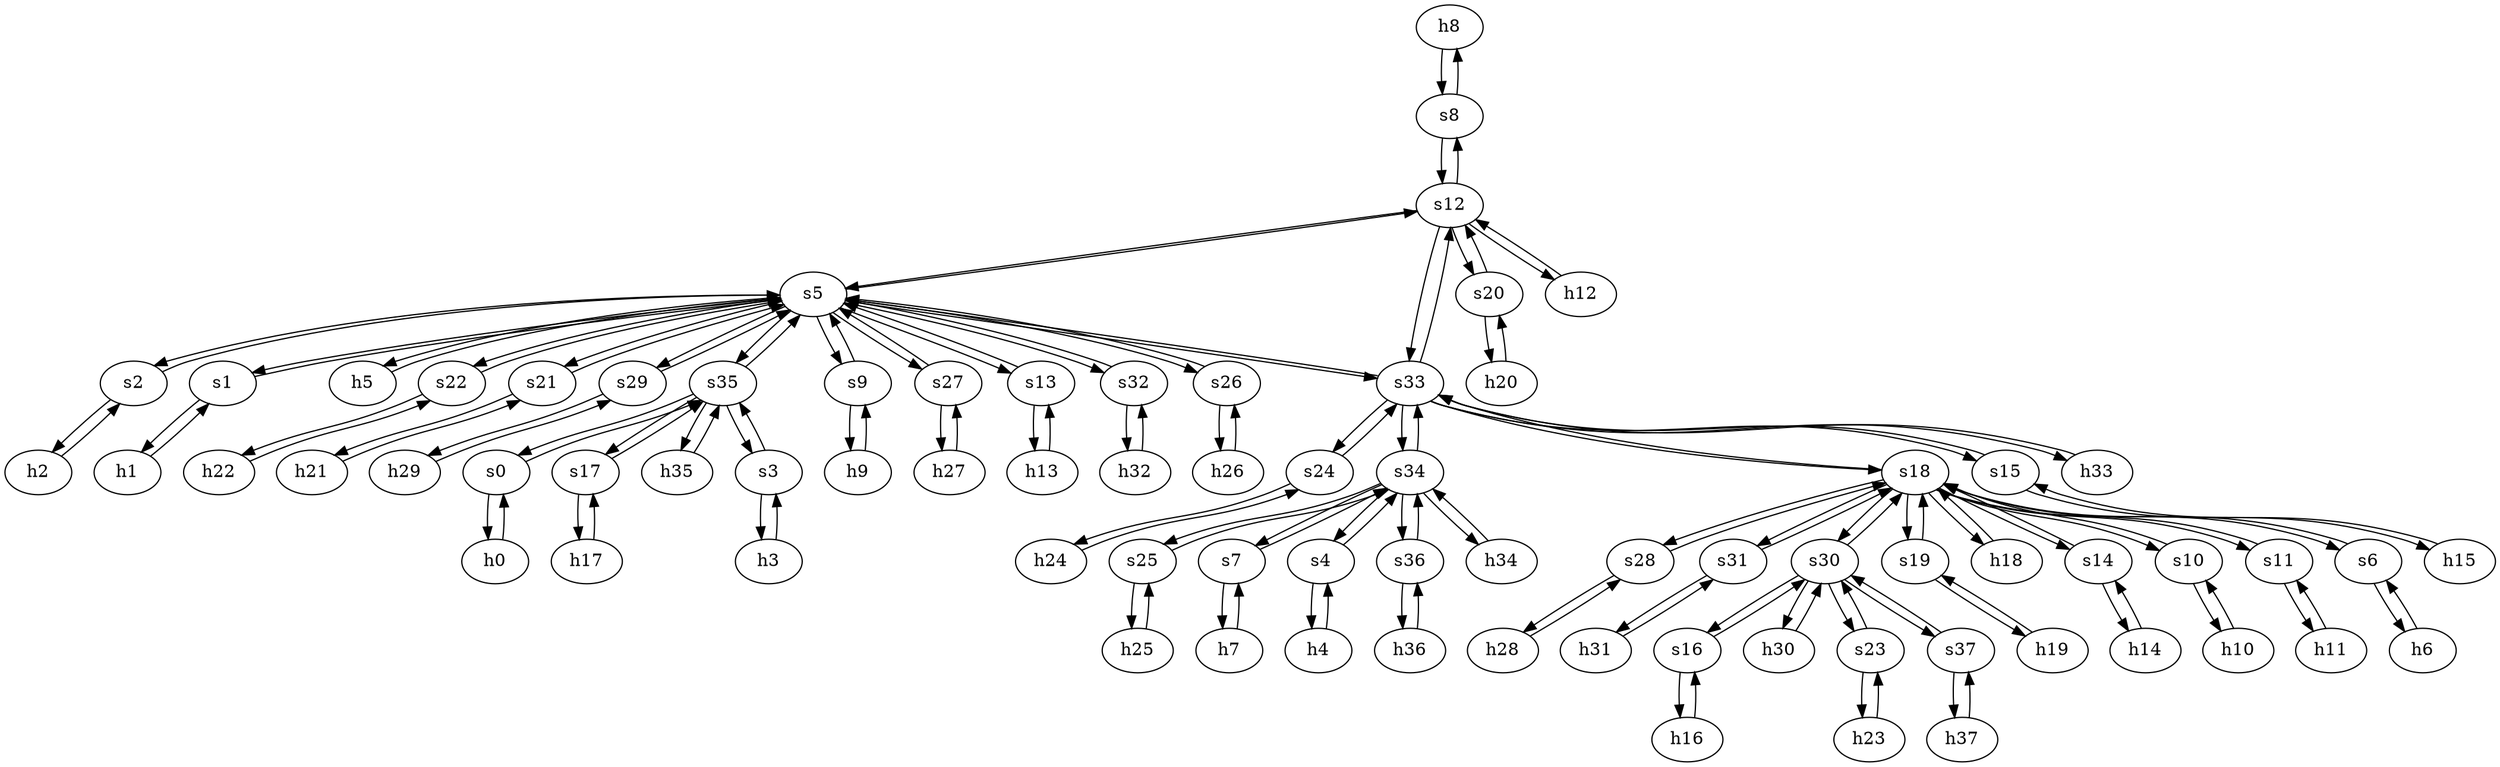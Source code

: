 strict digraph KentMan {
	h8	 [ip="111.0.8.8",
		mac="00:00:00:00:8:8",
		type=host];
	s8	 [id=8,
		type=switch];
	h8 -> s8	 [capacity="1Gbps",
		cost=1,
		dst_port=1,
		src_port=1];
	h9	 [ip="111.0.9.9",
		mac="00:00:00:00:9:9",
		type=host];
	s9	 [id=9,
		type=switch];
	h9 -> s9	 [capacity="1Gbps",
		cost=1,
		dst_port=1,
		src_port=1];
	h26	 [ip="111.0.26.26",
		mac="00:00:00:00:26:26",
		type=host];
	s26	 [id=26,
		type=switch];
	h26 -> s26	 [capacity="1Gbps",
		cost=1,
		dst_port=1,
		src_port=1];
	h2	 [ip="111.0.2.2",
		mac="00:00:00:00:2:2",
		type=host];
	s2	 [id=2,
		type=switch];
	h2 -> s2	 [capacity="1Gbps",
		cost=1,
		dst_port=1,
		src_port=1];
	h3	 [ip="111.0.3.3",
		mac="00:00:00:00:3:3",
		type=host];
	s3	 [id=3,
		type=switch];
	h3 -> s3	 [capacity="1Gbps",
		cost=1,
		dst_port=1,
		src_port=1];
	h0	 [ip="111.0.0.0",
		mac="00:00:00:00:0:0",
		type=host];
	s0	 [id=0,
		type=switch];
	h0 -> s0	 [capacity="1Gbps",
		cost=1,
		dst_port=1,
		src_port=1];
	h1	 [ip="111.0.1.1",
		mac="00:00:00:00:1:1",
		type=host];
	s1	 [id=1,
		type=switch];
	h1 -> s1	 [capacity="1Gbps",
		cost=1,
		dst_port=1,
		src_port=1];
	h6	 [ip="111.0.6.6",
		mac="00:00:00:00:6:6",
		type=host];
	s6	 [id=6,
		type=switch];
	h6 -> s6	 [capacity="1Gbps",
		cost=1,
		dst_port=1,
		src_port=1];
	h7	 [ip="111.0.7.7",
		mac="00:00:00:00:7:7",
		type=host];
	s7	 [id=7,
		type=switch];
	h7 -> s7	 [capacity="1Gbps",
		cost=1,
		dst_port=1,
		src_port=1];
	h4	 [ip="111.0.4.4",
		mac="00:00:00:00:4:4",
		type=host];
	s4	 [id=4,
		type=switch];
	h4 -> s4	 [capacity="1Gbps",
		cost=1,
		dst_port=1,
		src_port=1];
	h5	 [ip="111.0.5.5",
		mac="00:00:00:00:5:5",
		type=host];
	s5	 [id=5,
		type=switch];
	h5 -> s5	 [capacity="1Gbps",
		cost=1,
		dst_port=1,
		src_port=1];
	h23	 [ip="111.0.23.23",
		mac="00:00:00:00:23:23",
		type=host];
	s23	 [id=23,
		type=switch];
	h23 -> s23	 [capacity="1Gbps",
		cost=1,
		dst_port=1,
		src_port=1];
	h22	 [ip="111.0.22.22",
		mac="00:00:00:00:22:22",
		type=host];
	s22	 [id=22,
		type=switch];
	h22 -> s22	 [capacity="1Gbps",
		cost=1,
		dst_port=1,
		src_port=1];
	h21	 [ip="111.0.21.21",
		mac="00:00:00:00:21:21",
		type=host];
	s21	 [id=21,
		type=switch];
	h21 -> s21	 [capacity="1Gbps",
		cost=1,
		dst_port=1,
		src_port=1];
	s9 -> s5	 [capacity="1Gbps",
		cost=1,
		dst_port=7,
		src_port=2];
	s9 -> h9	 [capacity="1Gbps",
		cost=1,
		dst_port=1,
		src_port=1];
	s8 -> h8	 [capacity="1Gbps",
		cost=1,
		dst_port=1,
		src_port=1];
	s12	 [id=12,
		type=switch];
	s8 -> s12	 [capacity="1Gbps",
		cost=1,
		dst_port=3,
		src_port=2];
	h29	 [ip="111.0.29.29",
		mac="00:00:00:00:29:29",
		type=host];
	s29	 [id=29,
		type=switch];
	h29 -> s29	 [capacity="1Gbps",
		cost=1,
		dst_port=1,
		src_port=1];
	h28	 [ip="111.0.28.28",
		mac="00:00:00:00:28:28",
		type=host];
	s28	 [id=28,
		type=switch];
	h28 -> s28	 [capacity="1Gbps",
		cost=1,
		dst_port=1,
		src_port=1];
	s35	 [id=35,
		type=switch];
	s3 -> s35	 [capacity="1Gbps",
		cost=1,
		dst_port=3,
		src_port=2];
	s3 -> h3	 [capacity="1Gbps",
		cost=1,
		dst_port=1,
		src_port=1];
	s2 -> s5	 [capacity="1Gbps",
		cost=1,
		dst_port=3,
		src_port=2];
	s2 -> h2	 [capacity="1Gbps",
		cost=1,
		dst_port=1,
		src_port=1];
	s1 -> s5	 [capacity="1Gbps",
		cost=1,
		dst_port=2,
		src_port=2];
	s1 -> h1	 [capacity="1Gbps",
		cost=1,
		dst_port=1,
		src_port=1];
	s0 -> s35	 [capacity="1Gbps",
		cost=1,
		dst_port=2,
		src_port=2];
	s0 -> h0	 [capacity="1Gbps",
		cost=1,
		dst_port=1,
		src_port=1];
	s34	 [id=34,
		type=switch];
	s7 -> s34	 [capacity="1Gbps",
		cost=1,
		dst_port=3,
		src_port=2];
	s7 -> h7	 [capacity="1Gbps",
		cost=1,
		dst_port=1,
		src_port=1];
	s18	 [id=18,
		type=switch];
	s6 -> s18	 [capacity="1Gbps",
		cost=1,
		dst_port=2,
		src_port=2];
	s6 -> h6	 [capacity="1Gbps",
		cost=1,
		dst_port=1,
		src_port=1];
	s5 -> s35	 [capacity="1Gbps",
		cost=1,
		dst_port=4,
		src_port=5];
	s5 -> s29	 [capacity="1Gbps",
		cost=1,
		dst_port=2,
		src_port=14];
	s5 -> s22	 [capacity="1Gbps",
		cost=1,
		dst_port=2,
		src_port=11];
	s33	 [id=33,
		type=switch];
	s5 -> s33	 [capacity="1Gbps",
		cost=1,
		dst_port=2,
		src_port=6];
	s27	 [id=27,
		type=switch];
	s5 -> s27	 [capacity="1Gbps",
		cost=1,
		dst_port=2,
		src_port=13];
	s5 -> h5	 [capacity="1Gbps",
		cost=1,
		dst_port=1,
		src_port=1];
	s13	 [id=13,
		type=switch];
	s5 -> s13	 [capacity="1Gbps",
		cost=1,
		dst_port=2,
		src_port=9];
	s5 -> s21	 [capacity="1Gbps",
		cost=1,
		dst_port=2,
		src_port=10];
	s5 -> s26	 [capacity="1Gbps",
		cost=1,
		dst_port=2,
		src_port=12];
	s5 -> s2	 [capacity="1Gbps",
		cost=1,
		dst_port=2,
		src_port=3];
	s5 -> s1	 [capacity="1Gbps",
		cost=1,
		dst_port=2,
		src_port=2];
	s32	 [id=32,
		type=switch];
	s5 -> s32	 [capacity="1Gbps",
		cost=1,
		dst_port=2,
		src_port=4];
	s5 -> s9	 [capacity="1Gbps",
		cost=1,
		dst_port=2,
		src_port=7];
	s5 -> s12	 [capacity="1Gbps",
		cost=1,
		dst_port=2,
		src_port=8];
	s4 -> s34	 [capacity="1Gbps",
		cost=1,
		dst_port=2,
		src_port=2];
	s4 -> h4	 [capacity="1Gbps",
		cost=1,
		dst_port=1,
		src_port=1];
	s35 -> s0	 [capacity="1Gbps",
		cost=1,
		dst_port=2,
		src_port=2];
	s35 -> s5	 [capacity="1Gbps",
		cost=1,
		dst_port=5,
		src_port=4];
	s35 -> s3	 [capacity="1Gbps",
		cost=1,
		dst_port=2,
		src_port=3];
	s17	 [id=17,
		type=switch];
	s35 -> s17	 [capacity="1Gbps",
		cost=1,
		dst_port=2,
		src_port=5];
	h35	 [ip="111.0.35.35",
		mac="00:00:00:00:35:35",
		type=host];
	s35 -> h35	 [capacity="1Gbps",
		cost=1,
		dst_port=1,
		src_port=1];
	h20	 [ip="111.0.20.20",
		mac="00:00:00:00:20:20",
		type=host];
	s20	 [id=20,
		type=switch];
	h20 -> s20	 [capacity="1Gbps",
		cost=1,
		dst_port=1,
		src_port=1];
	s36	 [id=36,
		type=switch];
	s34 -> s36	 [capacity="1Gbps",
		cost=1,
		dst_port=2,
		src_port=7];
	s34 -> s33	 [capacity="1Gbps",
		cost=1,
		dst_port=7,
		src_port=6];
	s34 -> s7	 [capacity="1Gbps",
		cost=1,
		dst_port=2,
		src_port=3];
	h34	 [ip="111.0.34.34",
		mac="00:00:00:00:34:34",
		type=host];
	s34 -> h34	 [capacity="1Gbps",
		cost=1,
		dst_port=1,
		src_port=1];
	s25	 [id=25,
		type=switch];
	s34 -> s25	 [capacity="1Gbps",
		cost=1,
		dst_port=3,
		src_port=5];
	s34 -> s4	 [capacity="1Gbps",
		cost=1,
		dst_port=2,
		src_port=2];
	h31	 [ip="111.0.31.31",
		mac="00:00:00:00:31:31",
		type=host];
	s31	 [id=31,
		type=switch];
	h31 -> s31	 [capacity="1Gbps",
		cost=1,
		dst_port=1,
		src_port=1];
	s37	 [id=37,
		type=switch];
	s30	 [id=30,
		type=switch];
	s37 -> s30	 [capacity="1Gbps",
		cost=1,
		dst_port=5,
		src_port=2];
	h37	 [ip="111.0.37.37",
		mac="00:00:00:00:37:37",
		type=host];
	s37 -> h37	 [capacity="1Gbps",
		cost=1,
		dst_port=1,
		src_port=1];
	s31 -> h31	 [capacity="1Gbps",
		cost=1,
		dst_port=1,
		src_port=1];
	s31 -> s18	 [capacity="1Gbps",
		cost=1,
		dst_port=10,
		src_port=2];
	s19	 [id=19,
		type=switch];
	s19 -> s18	 [capacity="1Gbps",
		cost=1,
		dst_port=7,
		src_port=2];
	h19	 [ip="111.0.19.19",
		mac="00:00:00:00:19:19",
		type=host];
	s19 -> h19	 [capacity="1Gbps",
		cost=1,
		dst_port=1,
		src_port=1];
	s18 -> s19	 [capacity="1Gbps",
		cost=1,
		dst_port=2,
		src_port=7];
	s18 -> s30	 [capacity="1Gbps",
		cost=1,
		dst_port=3,
		src_port=9];
	s18 -> s6	 [capacity="1Gbps",
		cost=1,
		dst_port=2,
		src_port=2];
	s18 -> s33	 [capacity="1Gbps",
		cost=1,
		dst_port=5,
		src_port=6];
	h18	 [ip="111.0.18.18",
		mac="00:00:00:00:18:18",
		type=host];
	s18 -> h18	 [capacity="1Gbps",
		cost=1,
		dst_port=1,
		src_port=1];
	s18 -> s28	 [capacity="1Gbps",
		cost=1,
		dst_port=2,
		src_port=8];
	s14	 [id=14,
		type=switch];
	s18 -> s14	 [capacity="1Gbps",
		cost=1,
		dst_port=2,
		src_port=5];
	s10	 [id=10,
		type=switch];
	s18 -> s10	 [capacity="1Gbps",
		cost=1,
		dst_port=2,
		src_port=3];
	s18 -> s31	 [capacity="1Gbps",
		cost=1,
		dst_port=2,
		src_port=10];
	s11	 [id=11,
		type=switch];
	s18 -> s11	 [capacity="1Gbps",
		cost=1,
		dst_port=2,
		src_port=4];
	h37 -> s37	 [capacity="1Gbps",
		cost=1,
		dst_port=1,
		src_port=1];
	s13 -> s5	 [capacity="1Gbps",
		cost=1,
		dst_port=9,
		src_port=2];
	h13	 [ip="111.0.13.13",
		mac="00:00:00:00:13:13",
		type=host];
	s13 -> h13	 [capacity="1Gbps",
		cost=1,
		dst_port=1,
		src_port=1];
	s12 -> s5	 [capacity="1Gbps",
		cost=1,
		dst_port=8,
		src_port=2];
	s12 -> s20	 [capacity="1Gbps",
		cost=1,
		dst_port=2,
		src_port=5];
	s12 -> s33	 [capacity="1Gbps",
		cost=1,
		dst_port=3,
		src_port=4];
	h12	 [ip="111.0.12.12",
		mac="00:00:00:00:12:12",
		type=host];
	s12 -> h12	 [capacity="1Gbps",
		cost=1,
		dst_port=1,
		src_port=1];
	s12 -> s8	 [capacity="1Gbps",
		cost=1,
		dst_port=2,
		src_port=3];
	s11 -> s18	 [capacity="1Gbps",
		cost=1,
		dst_port=4,
		src_port=2];
	h11	 [ip="111.0.11.11",
		mac="00:00:00:00:11:11",
		type=host];
	s11 -> h11	 [capacity="1Gbps",
		cost=1,
		dst_port=1,
		src_port=1];
	s10 -> s18	 [capacity="1Gbps",
		cost=1,
		dst_port=3,
		src_port=2];
	h10	 [ip="111.0.10.10",
		mac="00:00:00:00:10:10",
		type=host];
	s10 -> h10	 [capacity="1Gbps",
		cost=1,
		dst_port=1,
		src_port=1];
	s17 -> s35	 [capacity="1Gbps",
		cost=1,
		dst_port=5,
		src_port=2];
	h17	 [ip="111.0.17.17",
		mac="00:00:00:00:17:17",
		type=host];
	s17 -> h17	 [capacity="1Gbps",
		cost=1,
		dst_port=1,
		src_port=1];
	s16	 [id=16,
		type=switch];
	s16 -> s30	 [capacity="1Gbps",
		cost=1,
		dst_port=2,
		src_port=2];
	h16	 [ip="111.0.16.16",
		mac="00:00:00:00:16:16",
		type=host];
	s16 -> h16	 [capacity="1Gbps",
		cost=1,
		dst_port=1,
		src_port=1];
	s15	 [id=15,
		type=switch];
	h15	 [ip="111.0.15.15",
		mac="00:00:00:00:15:15",
		type=host];
	s15 -> h15	 [capacity="1Gbps",
		cost=1,
		dst_port=1,
		src_port=1];
	s15 -> s33	 [capacity="1Gbps",
		cost=1,
		dst_port=4,
		src_port=2];
	s14 -> s18	 [capacity="1Gbps",
		cost=1,
		dst_port=5,
		src_port=2];
	h14	 [ip="111.0.14.14",
		mac="00:00:00:00:14:14",
		type=host];
	s14 -> h14	 [capacity="1Gbps",
		cost=1,
		dst_port=1,
		src_port=1];
	h32	 [ip="111.0.32.32",
		mac="00:00:00:00:32:32",
		type=host];
	h32 -> s32	 [capacity="1Gbps",
		cost=1,
		dst_port=1,
		src_port=1];
	h33	 [ip="111.0.33.33",
		mac="00:00:00:00:33:33",
		type=host];
	h33 -> s33	 [capacity="1Gbps",
		cost=1,
		dst_port=1,
		src_port=1];
	h30	 [ip="111.0.30.30",
		mac="00:00:00:00:30:30",
		type=host];
	h30 -> s30	 [capacity="1Gbps",
		cost=1,
		dst_port=1,
		src_port=1];
	h25	 [ip="111.0.25.25",
		mac="00:00:00:00:25:25",
		type=host];
	h25 -> s25	 [capacity="1Gbps",
		cost=1,
		dst_port=1,
		src_port=1];
	h36	 [ip="111.0.36.36",
		mac="00:00:00:00:36:36",
		type=host];
	h36 -> s36	 [capacity="1Gbps",
		cost=1,
		dst_port=1,
		src_port=1];
	s33 -> s34	 [capacity="1Gbps",
		cost=1,
		dst_port=6,
		src_port=7];
	s33 -> s5	 [capacity="1Gbps",
		cost=1,
		dst_port=6,
		src_port=2];
	s33 -> h33	 [capacity="1Gbps",
		cost=1,
		dst_port=1,
		src_port=1];
	s33 -> s18	 [capacity="1Gbps",
		cost=1,
		dst_port=6,
		src_port=5];
	s33 -> s15	 [capacity="1Gbps",
		cost=1,
		dst_port=2,
		src_port=4];
	s24	 [id=24,
		type=switch];
	s33 -> s24	 [capacity="1Gbps",
		cost=1,
		dst_port=2,
		src_port=6];
	s33 -> s12	 [capacity="1Gbps",
		cost=1,
		dst_port=4,
		src_port=3];
	h34 -> s34	 [capacity="1Gbps",
		cost=1,
		dst_port=1,
		src_port=1];
	h35 -> s35	 [capacity="1Gbps",
		cost=1,
		dst_port=1,
		src_port=1];
	s32 -> s5	 [capacity="1Gbps",
		cost=1,
		dst_port=4,
		src_port=2];
	s32 -> h32	 [capacity="1Gbps",
		cost=1,
		dst_port=1,
		src_port=1];
	h18 -> s18	 [capacity="1Gbps",
		cost=1,
		dst_port=1,
		src_port=1];
	h19 -> s19	 [capacity="1Gbps",
		cost=1,
		dst_port=1,
		src_port=1];
	s30 -> s37	 [capacity="1Gbps",
		cost=1,
		dst_port=2,
		src_port=5];
	s30 -> s16	 [capacity="1Gbps",
		cost=1,
		dst_port=2,
		src_port=2];
	s30 -> h30	 [capacity="1Gbps",
		cost=1,
		dst_port=1,
		src_port=1];
	s30 -> s18	 [capacity="1Gbps",
		cost=1,
		dst_port=9,
		src_port=3];
	s30 -> s23	 [capacity="1Gbps",
		cost=1,
		dst_port=2,
		src_port=4];
	s25 -> s34	 [capacity="1Gbps",
		cost=1,
		dst_port=5,
		src_port=3];
	s25 -> h25	 [capacity="1Gbps",
		cost=1,
		dst_port=1,
		src_port=1];
	h10 -> s10	 [capacity="1Gbps",
		cost=1,
		dst_port=1,
		src_port=1];
	h11 -> s11	 [capacity="1Gbps",
		cost=1,
		dst_port=1,
		src_port=1];
	h12 -> s12	 [capacity="1Gbps",
		cost=1,
		dst_port=1,
		src_port=1];
	h13 -> s13	 [capacity="1Gbps",
		cost=1,
		dst_port=1,
		src_port=1];
	h14 -> s14	 [capacity="1Gbps",
		cost=1,
		dst_port=1,
		src_port=1];
	h15 -> s15	 [capacity="1Gbps",
		cost=1,
		dst_port=1,
		src_port=1];
	h16 -> s16	 [capacity="1Gbps",
		cost=1,
		dst_port=1,
		src_port=1];
	h17 -> s17	 [capacity="1Gbps",
		cost=1,
		dst_port=1,
		src_port=1];
	s22 -> s5	 [capacity="1Gbps",
		cost=1,
		dst_port=11,
		src_port=2];
	s22 -> h22	 [capacity="1Gbps",
		cost=1,
		dst_port=1,
		src_port=1];
	s23 -> s30	 [capacity="1Gbps",
		cost=1,
		dst_port=4,
		src_port=2];
	s23 -> h23	 [capacity="1Gbps",
		cost=1,
		dst_port=1,
		src_port=1];
	s20 -> h20	 [capacity="1Gbps",
		cost=1,
		dst_port=1,
		src_port=1];
	s20 -> s12	 [capacity="1Gbps",
		cost=1,
		dst_port=5,
		src_port=2];
	s21 -> s5	 [capacity="1Gbps",
		cost=1,
		dst_port=10,
		src_port=2];
	s21 -> h21	 [capacity="1Gbps",
		cost=1,
		dst_port=1,
		src_port=1];
	s26 -> s5	 [capacity="1Gbps",
		cost=1,
		dst_port=12,
		src_port=2];
	s26 -> h26	 [capacity="1Gbps",
		cost=1,
		dst_port=1,
		src_port=1];
	s27 -> s5	 [capacity="1Gbps",
		cost=1,
		dst_port=13,
		src_port=2];
	h27	 [ip="111.0.27.27",
		mac="00:00:00:00:27:27",
		type=host];
	s27 -> h27	 [capacity="1Gbps",
		cost=1,
		dst_port=1,
		src_port=1];
	s24 -> s33	 [capacity="1Gbps",
		cost=1,
		dst_port=6,
		src_port=2];
	h24	 [ip="111.0.24.24",
		mac="00:00:00:00:24:24",
		type=host];
	s24 -> h24	 [capacity="1Gbps",
		cost=1,
		dst_port=1,
		src_port=1];
	h24 -> s24	 [capacity="1Gbps",
		cost=1,
		dst_port=1,
		src_port=1];
	s28 -> h28	 [capacity="1Gbps",
		cost=1,
		dst_port=1,
		src_port=1];
	s28 -> s18	 [capacity="1Gbps",
		cost=1,
		dst_port=8,
		src_port=2];
	s29 -> s5	 [capacity="1Gbps",
		cost=1,
		dst_port=14,
		src_port=2];
	s29 -> h29	 [capacity="1Gbps",
		cost=1,
		dst_port=1,
		src_port=1];
	h27 -> s27	 [capacity="1Gbps",
		cost=1,
		dst_port=1,
		src_port=1];
	s36 -> s34	 [capacity="1Gbps",
		cost=1,
		dst_port=7,
		src_port=2];
	s36 -> h36	 [capacity="1Gbps",
		cost=1,
		dst_port=1,
		src_port=1];
}
